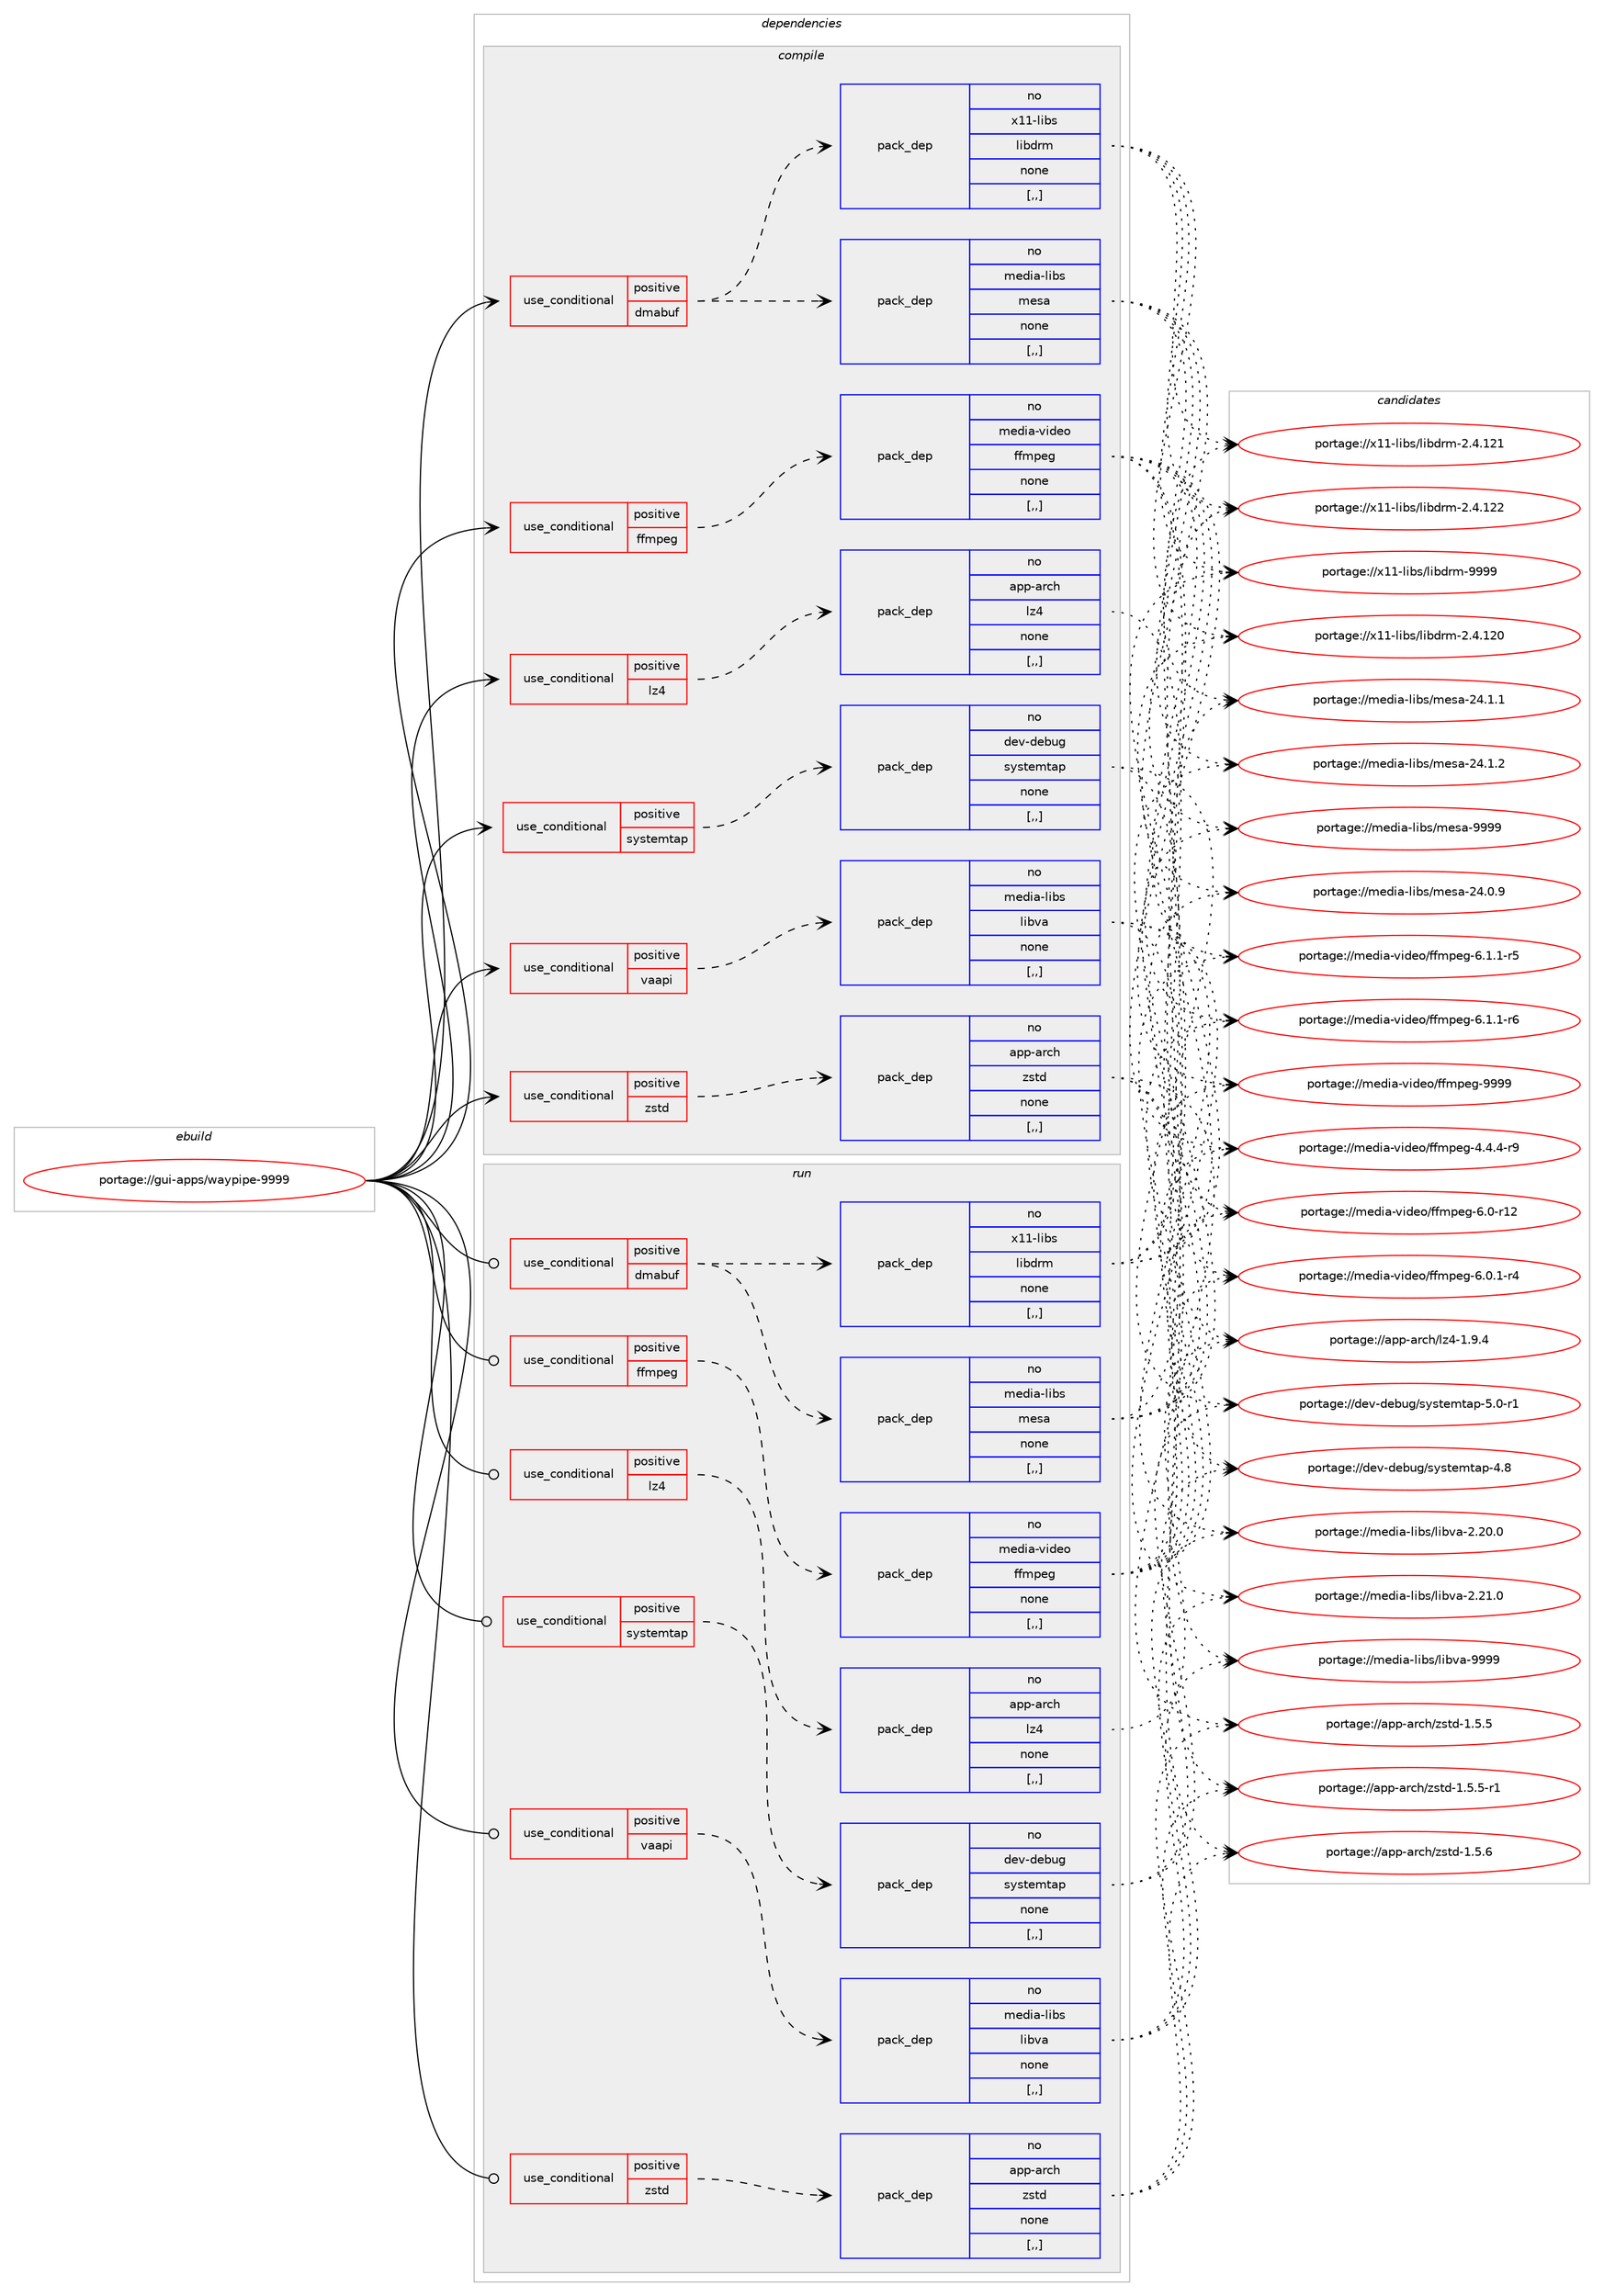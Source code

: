 digraph prolog {

# *************
# Graph options
# *************

newrank=true;
concentrate=true;
compound=true;
graph [rankdir=LR,fontname=Helvetica,fontsize=10,ranksep=1.5];#, ranksep=2.5, nodesep=0.2];
edge  [arrowhead=vee];
node  [fontname=Helvetica,fontsize=10];

# **********
# The ebuild
# **********

subgraph cluster_leftcol {
color=gray;
rank=same;
label=<<i>ebuild</i>>;
id [label="portage://gui-apps/waypipe-9999", color=red, width=4, href="../gui-apps/waypipe-9999.svg"];
}

# ****************
# The dependencies
# ****************

subgraph cluster_midcol {
color=gray;
label=<<i>dependencies</i>>;
subgraph cluster_compile {
fillcolor="#eeeeee";
style=filled;
label=<<i>compile</i>>;
subgraph cond64896 {
dependency238314 [label=<<TABLE BORDER="0" CELLBORDER="1" CELLSPACING="0" CELLPADDING="4"><TR><TD ROWSPAN="3" CELLPADDING="10">use_conditional</TD></TR><TR><TD>positive</TD></TR><TR><TD>dmabuf</TD></TR></TABLE>>, shape=none, color=red];
subgraph pack171871 {
dependency238315 [label=<<TABLE BORDER="0" CELLBORDER="1" CELLSPACING="0" CELLPADDING="4" WIDTH="220"><TR><TD ROWSPAN="6" CELLPADDING="30">pack_dep</TD></TR><TR><TD WIDTH="110">no</TD></TR><TR><TD>media-libs</TD></TR><TR><TD>mesa</TD></TR><TR><TD>none</TD></TR><TR><TD>[,,]</TD></TR></TABLE>>, shape=none, color=blue];
}
dependency238314:e -> dependency238315:w [weight=20,style="dashed",arrowhead="vee"];
subgraph pack171872 {
dependency238316 [label=<<TABLE BORDER="0" CELLBORDER="1" CELLSPACING="0" CELLPADDING="4" WIDTH="220"><TR><TD ROWSPAN="6" CELLPADDING="30">pack_dep</TD></TR><TR><TD WIDTH="110">no</TD></TR><TR><TD>x11-libs</TD></TR><TR><TD>libdrm</TD></TR><TR><TD>none</TD></TR><TR><TD>[,,]</TD></TR></TABLE>>, shape=none, color=blue];
}
dependency238314:e -> dependency238316:w [weight=20,style="dashed",arrowhead="vee"];
}
id:e -> dependency238314:w [weight=20,style="solid",arrowhead="vee"];
subgraph cond64897 {
dependency238317 [label=<<TABLE BORDER="0" CELLBORDER="1" CELLSPACING="0" CELLPADDING="4"><TR><TD ROWSPAN="3" CELLPADDING="10">use_conditional</TD></TR><TR><TD>positive</TD></TR><TR><TD>ffmpeg</TD></TR></TABLE>>, shape=none, color=red];
subgraph pack171873 {
dependency238318 [label=<<TABLE BORDER="0" CELLBORDER="1" CELLSPACING="0" CELLPADDING="4" WIDTH="220"><TR><TD ROWSPAN="6" CELLPADDING="30">pack_dep</TD></TR><TR><TD WIDTH="110">no</TD></TR><TR><TD>media-video</TD></TR><TR><TD>ffmpeg</TD></TR><TR><TD>none</TD></TR><TR><TD>[,,]</TD></TR></TABLE>>, shape=none, color=blue];
}
dependency238317:e -> dependency238318:w [weight=20,style="dashed",arrowhead="vee"];
}
id:e -> dependency238317:w [weight=20,style="solid",arrowhead="vee"];
subgraph cond64898 {
dependency238319 [label=<<TABLE BORDER="0" CELLBORDER="1" CELLSPACING="0" CELLPADDING="4"><TR><TD ROWSPAN="3" CELLPADDING="10">use_conditional</TD></TR><TR><TD>positive</TD></TR><TR><TD>lz4</TD></TR></TABLE>>, shape=none, color=red];
subgraph pack171874 {
dependency238320 [label=<<TABLE BORDER="0" CELLBORDER="1" CELLSPACING="0" CELLPADDING="4" WIDTH="220"><TR><TD ROWSPAN="6" CELLPADDING="30">pack_dep</TD></TR><TR><TD WIDTH="110">no</TD></TR><TR><TD>app-arch</TD></TR><TR><TD>lz4</TD></TR><TR><TD>none</TD></TR><TR><TD>[,,]</TD></TR></TABLE>>, shape=none, color=blue];
}
dependency238319:e -> dependency238320:w [weight=20,style="dashed",arrowhead="vee"];
}
id:e -> dependency238319:w [weight=20,style="solid",arrowhead="vee"];
subgraph cond64899 {
dependency238321 [label=<<TABLE BORDER="0" CELLBORDER="1" CELLSPACING="0" CELLPADDING="4"><TR><TD ROWSPAN="3" CELLPADDING="10">use_conditional</TD></TR><TR><TD>positive</TD></TR><TR><TD>systemtap</TD></TR></TABLE>>, shape=none, color=red];
subgraph pack171875 {
dependency238322 [label=<<TABLE BORDER="0" CELLBORDER="1" CELLSPACING="0" CELLPADDING="4" WIDTH="220"><TR><TD ROWSPAN="6" CELLPADDING="30">pack_dep</TD></TR><TR><TD WIDTH="110">no</TD></TR><TR><TD>dev-debug</TD></TR><TR><TD>systemtap</TD></TR><TR><TD>none</TD></TR><TR><TD>[,,]</TD></TR></TABLE>>, shape=none, color=blue];
}
dependency238321:e -> dependency238322:w [weight=20,style="dashed",arrowhead="vee"];
}
id:e -> dependency238321:w [weight=20,style="solid",arrowhead="vee"];
subgraph cond64900 {
dependency238323 [label=<<TABLE BORDER="0" CELLBORDER="1" CELLSPACING="0" CELLPADDING="4"><TR><TD ROWSPAN="3" CELLPADDING="10">use_conditional</TD></TR><TR><TD>positive</TD></TR><TR><TD>vaapi</TD></TR></TABLE>>, shape=none, color=red];
subgraph pack171876 {
dependency238324 [label=<<TABLE BORDER="0" CELLBORDER="1" CELLSPACING="0" CELLPADDING="4" WIDTH="220"><TR><TD ROWSPAN="6" CELLPADDING="30">pack_dep</TD></TR><TR><TD WIDTH="110">no</TD></TR><TR><TD>media-libs</TD></TR><TR><TD>libva</TD></TR><TR><TD>none</TD></TR><TR><TD>[,,]</TD></TR></TABLE>>, shape=none, color=blue];
}
dependency238323:e -> dependency238324:w [weight=20,style="dashed",arrowhead="vee"];
}
id:e -> dependency238323:w [weight=20,style="solid",arrowhead="vee"];
subgraph cond64901 {
dependency238325 [label=<<TABLE BORDER="0" CELLBORDER="1" CELLSPACING="0" CELLPADDING="4"><TR><TD ROWSPAN="3" CELLPADDING="10">use_conditional</TD></TR><TR><TD>positive</TD></TR><TR><TD>zstd</TD></TR></TABLE>>, shape=none, color=red];
subgraph pack171877 {
dependency238326 [label=<<TABLE BORDER="0" CELLBORDER="1" CELLSPACING="0" CELLPADDING="4" WIDTH="220"><TR><TD ROWSPAN="6" CELLPADDING="30">pack_dep</TD></TR><TR><TD WIDTH="110">no</TD></TR><TR><TD>app-arch</TD></TR><TR><TD>zstd</TD></TR><TR><TD>none</TD></TR><TR><TD>[,,]</TD></TR></TABLE>>, shape=none, color=blue];
}
dependency238325:e -> dependency238326:w [weight=20,style="dashed",arrowhead="vee"];
}
id:e -> dependency238325:w [weight=20,style="solid",arrowhead="vee"];
}
subgraph cluster_compileandrun {
fillcolor="#eeeeee";
style=filled;
label=<<i>compile and run</i>>;
}
subgraph cluster_run {
fillcolor="#eeeeee";
style=filled;
label=<<i>run</i>>;
subgraph cond64902 {
dependency238327 [label=<<TABLE BORDER="0" CELLBORDER="1" CELLSPACING="0" CELLPADDING="4"><TR><TD ROWSPAN="3" CELLPADDING="10">use_conditional</TD></TR><TR><TD>positive</TD></TR><TR><TD>dmabuf</TD></TR></TABLE>>, shape=none, color=red];
subgraph pack171878 {
dependency238328 [label=<<TABLE BORDER="0" CELLBORDER="1" CELLSPACING="0" CELLPADDING="4" WIDTH="220"><TR><TD ROWSPAN="6" CELLPADDING="30">pack_dep</TD></TR><TR><TD WIDTH="110">no</TD></TR><TR><TD>media-libs</TD></TR><TR><TD>mesa</TD></TR><TR><TD>none</TD></TR><TR><TD>[,,]</TD></TR></TABLE>>, shape=none, color=blue];
}
dependency238327:e -> dependency238328:w [weight=20,style="dashed",arrowhead="vee"];
subgraph pack171879 {
dependency238329 [label=<<TABLE BORDER="0" CELLBORDER="1" CELLSPACING="0" CELLPADDING="4" WIDTH="220"><TR><TD ROWSPAN="6" CELLPADDING="30">pack_dep</TD></TR><TR><TD WIDTH="110">no</TD></TR><TR><TD>x11-libs</TD></TR><TR><TD>libdrm</TD></TR><TR><TD>none</TD></TR><TR><TD>[,,]</TD></TR></TABLE>>, shape=none, color=blue];
}
dependency238327:e -> dependency238329:w [weight=20,style="dashed",arrowhead="vee"];
}
id:e -> dependency238327:w [weight=20,style="solid",arrowhead="odot"];
subgraph cond64903 {
dependency238330 [label=<<TABLE BORDER="0" CELLBORDER="1" CELLSPACING="0" CELLPADDING="4"><TR><TD ROWSPAN="3" CELLPADDING="10">use_conditional</TD></TR><TR><TD>positive</TD></TR><TR><TD>ffmpeg</TD></TR></TABLE>>, shape=none, color=red];
subgraph pack171880 {
dependency238331 [label=<<TABLE BORDER="0" CELLBORDER="1" CELLSPACING="0" CELLPADDING="4" WIDTH="220"><TR><TD ROWSPAN="6" CELLPADDING="30">pack_dep</TD></TR><TR><TD WIDTH="110">no</TD></TR><TR><TD>media-video</TD></TR><TR><TD>ffmpeg</TD></TR><TR><TD>none</TD></TR><TR><TD>[,,]</TD></TR></TABLE>>, shape=none, color=blue];
}
dependency238330:e -> dependency238331:w [weight=20,style="dashed",arrowhead="vee"];
}
id:e -> dependency238330:w [weight=20,style="solid",arrowhead="odot"];
subgraph cond64904 {
dependency238332 [label=<<TABLE BORDER="0" CELLBORDER="1" CELLSPACING="0" CELLPADDING="4"><TR><TD ROWSPAN="3" CELLPADDING="10">use_conditional</TD></TR><TR><TD>positive</TD></TR><TR><TD>lz4</TD></TR></TABLE>>, shape=none, color=red];
subgraph pack171881 {
dependency238333 [label=<<TABLE BORDER="0" CELLBORDER="1" CELLSPACING="0" CELLPADDING="4" WIDTH="220"><TR><TD ROWSPAN="6" CELLPADDING="30">pack_dep</TD></TR><TR><TD WIDTH="110">no</TD></TR><TR><TD>app-arch</TD></TR><TR><TD>lz4</TD></TR><TR><TD>none</TD></TR><TR><TD>[,,]</TD></TR></TABLE>>, shape=none, color=blue];
}
dependency238332:e -> dependency238333:w [weight=20,style="dashed",arrowhead="vee"];
}
id:e -> dependency238332:w [weight=20,style="solid",arrowhead="odot"];
subgraph cond64905 {
dependency238334 [label=<<TABLE BORDER="0" CELLBORDER="1" CELLSPACING="0" CELLPADDING="4"><TR><TD ROWSPAN="3" CELLPADDING="10">use_conditional</TD></TR><TR><TD>positive</TD></TR><TR><TD>systemtap</TD></TR></TABLE>>, shape=none, color=red];
subgraph pack171882 {
dependency238335 [label=<<TABLE BORDER="0" CELLBORDER="1" CELLSPACING="0" CELLPADDING="4" WIDTH="220"><TR><TD ROWSPAN="6" CELLPADDING="30">pack_dep</TD></TR><TR><TD WIDTH="110">no</TD></TR><TR><TD>dev-debug</TD></TR><TR><TD>systemtap</TD></TR><TR><TD>none</TD></TR><TR><TD>[,,]</TD></TR></TABLE>>, shape=none, color=blue];
}
dependency238334:e -> dependency238335:w [weight=20,style="dashed",arrowhead="vee"];
}
id:e -> dependency238334:w [weight=20,style="solid",arrowhead="odot"];
subgraph cond64906 {
dependency238336 [label=<<TABLE BORDER="0" CELLBORDER="1" CELLSPACING="0" CELLPADDING="4"><TR><TD ROWSPAN="3" CELLPADDING="10">use_conditional</TD></TR><TR><TD>positive</TD></TR><TR><TD>vaapi</TD></TR></TABLE>>, shape=none, color=red];
subgraph pack171883 {
dependency238337 [label=<<TABLE BORDER="0" CELLBORDER="1" CELLSPACING="0" CELLPADDING="4" WIDTH="220"><TR><TD ROWSPAN="6" CELLPADDING="30">pack_dep</TD></TR><TR><TD WIDTH="110">no</TD></TR><TR><TD>media-libs</TD></TR><TR><TD>libva</TD></TR><TR><TD>none</TD></TR><TR><TD>[,,]</TD></TR></TABLE>>, shape=none, color=blue];
}
dependency238336:e -> dependency238337:w [weight=20,style="dashed",arrowhead="vee"];
}
id:e -> dependency238336:w [weight=20,style="solid",arrowhead="odot"];
subgraph cond64907 {
dependency238338 [label=<<TABLE BORDER="0" CELLBORDER="1" CELLSPACING="0" CELLPADDING="4"><TR><TD ROWSPAN="3" CELLPADDING="10">use_conditional</TD></TR><TR><TD>positive</TD></TR><TR><TD>zstd</TD></TR></TABLE>>, shape=none, color=red];
subgraph pack171884 {
dependency238339 [label=<<TABLE BORDER="0" CELLBORDER="1" CELLSPACING="0" CELLPADDING="4" WIDTH="220"><TR><TD ROWSPAN="6" CELLPADDING="30">pack_dep</TD></TR><TR><TD WIDTH="110">no</TD></TR><TR><TD>app-arch</TD></TR><TR><TD>zstd</TD></TR><TR><TD>none</TD></TR><TR><TD>[,,]</TD></TR></TABLE>>, shape=none, color=blue];
}
dependency238338:e -> dependency238339:w [weight=20,style="dashed",arrowhead="vee"];
}
id:e -> dependency238338:w [weight=20,style="solid",arrowhead="odot"];
}
}

# **************
# The candidates
# **************

subgraph cluster_choices {
rank=same;
color=gray;
label=<<i>candidates</i>>;

subgraph choice171871 {
color=black;
nodesep=1;
choice109101100105974510810598115471091011159745505246484657 [label="portage://media-libs/mesa-24.0.9", color=red, width=4,href="../media-libs/mesa-24.0.9.svg"];
choice109101100105974510810598115471091011159745505246494649 [label="portage://media-libs/mesa-24.1.1", color=red, width=4,href="../media-libs/mesa-24.1.1.svg"];
choice109101100105974510810598115471091011159745505246494650 [label="portage://media-libs/mesa-24.1.2", color=red, width=4,href="../media-libs/mesa-24.1.2.svg"];
choice10910110010597451081059811547109101115974557575757 [label="portage://media-libs/mesa-9999", color=red, width=4,href="../media-libs/mesa-9999.svg"];
dependency238315:e -> choice109101100105974510810598115471091011159745505246484657:w [style=dotted,weight="100"];
dependency238315:e -> choice109101100105974510810598115471091011159745505246494649:w [style=dotted,weight="100"];
dependency238315:e -> choice109101100105974510810598115471091011159745505246494650:w [style=dotted,weight="100"];
dependency238315:e -> choice10910110010597451081059811547109101115974557575757:w [style=dotted,weight="100"];
}
subgraph choice171872 {
color=black;
nodesep=1;
choice1204949451081059811547108105981001141094550465246495048 [label="portage://x11-libs/libdrm-2.4.120", color=red, width=4,href="../x11-libs/libdrm-2.4.120.svg"];
choice1204949451081059811547108105981001141094550465246495049 [label="portage://x11-libs/libdrm-2.4.121", color=red, width=4,href="../x11-libs/libdrm-2.4.121.svg"];
choice1204949451081059811547108105981001141094550465246495050 [label="portage://x11-libs/libdrm-2.4.122", color=red, width=4,href="../x11-libs/libdrm-2.4.122.svg"];
choice1204949451081059811547108105981001141094557575757 [label="portage://x11-libs/libdrm-9999", color=red, width=4,href="../x11-libs/libdrm-9999.svg"];
dependency238316:e -> choice1204949451081059811547108105981001141094550465246495048:w [style=dotted,weight="100"];
dependency238316:e -> choice1204949451081059811547108105981001141094550465246495049:w [style=dotted,weight="100"];
dependency238316:e -> choice1204949451081059811547108105981001141094550465246495050:w [style=dotted,weight="100"];
dependency238316:e -> choice1204949451081059811547108105981001141094557575757:w [style=dotted,weight="100"];
}
subgraph choice171873 {
color=black;
nodesep=1;
choice1091011001059745118105100101111471021021091121011034552465246524511457 [label="portage://media-video/ffmpeg-4.4.4-r9", color=red, width=4,href="../media-video/ffmpeg-4.4.4-r9.svg"];
choice10910110010597451181051001011114710210210911210110345544648451144950 [label="portage://media-video/ffmpeg-6.0-r12", color=red, width=4,href="../media-video/ffmpeg-6.0-r12.svg"];
choice1091011001059745118105100101111471021021091121011034554464846494511452 [label="portage://media-video/ffmpeg-6.0.1-r4", color=red, width=4,href="../media-video/ffmpeg-6.0.1-r4.svg"];
choice1091011001059745118105100101111471021021091121011034554464946494511453 [label="portage://media-video/ffmpeg-6.1.1-r5", color=red, width=4,href="../media-video/ffmpeg-6.1.1-r5.svg"];
choice1091011001059745118105100101111471021021091121011034554464946494511454 [label="portage://media-video/ffmpeg-6.1.1-r6", color=red, width=4,href="../media-video/ffmpeg-6.1.1-r6.svg"];
choice1091011001059745118105100101111471021021091121011034557575757 [label="portage://media-video/ffmpeg-9999", color=red, width=4,href="../media-video/ffmpeg-9999.svg"];
dependency238318:e -> choice1091011001059745118105100101111471021021091121011034552465246524511457:w [style=dotted,weight="100"];
dependency238318:e -> choice10910110010597451181051001011114710210210911210110345544648451144950:w [style=dotted,weight="100"];
dependency238318:e -> choice1091011001059745118105100101111471021021091121011034554464846494511452:w [style=dotted,weight="100"];
dependency238318:e -> choice1091011001059745118105100101111471021021091121011034554464946494511453:w [style=dotted,weight="100"];
dependency238318:e -> choice1091011001059745118105100101111471021021091121011034554464946494511454:w [style=dotted,weight="100"];
dependency238318:e -> choice1091011001059745118105100101111471021021091121011034557575757:w [style=dotted,weight="100"];
}
subgraph choice171874 {
color=black;
nodesep=1;
choice971121124597114991044710812252454946574652 [label="portage://app-arch/lz4-1.9.4", color=red, width=4,href="../app-arch/lz4-1.9.4.svg"];
dependency238320:e -> choice971121124597114991044710812252454946574652:w [style=dotted,weight="100"];
}
subgraph choice171875 {
color=black;
nodesep=1;
choice1001011184510010198117103471151211151161011091169711245524656 [label="portage://dev-debug/systemtap-4.8", color=red, width=4,href="../dev-debug/systemtap-4.8.svg"];
choice10010111845100101981171034711512111511610110911697112455346484511449 [label="portage://dev-debug/systemtap-5.0-r1", color=red, width=4,href="../dev-debug/systemtap-5.0-r1.svg"];
dependency238322:e -> choice1001011184510010198117103471151211151161011091169711245524656:w [style=dotted,weight="100"];
dependency238322:e -> choice10010111845100101981171034711512111511610110911697112455346484511449:w [style=dotted,weight="100"];
}
subgraph choice171876 {
color=black;
nodesep=1;
choice10910110010597451081059811547108105981189745504650484648 [label="portage://media-libs/libva-2.20.0", color=red, width=4,href="../media-libs/libva-2.20.0.svg"];
choice10910110010597451081059811547108105981189745504650494648 [label="portage://media-libs/libva-2.21.0", color=red, width=4,href="../media-libs/libva-2.21.0.svg"];
choice1091011001059745108105981154710810598118974557575757 [label="portage://media-libs/libva-9999", color=red, width=4,href="../media-libs/libva-9999.svg"];
dependency238324:e -> choice10910110010597451081059811547108105981189745504650484648:w [style=dotted,weight="100"];
dependency238324:e -> choice10910110010597451081059811547108105981189745504650494648:w [style=dotted,weight="100"];
dependency238324:e -> choice1091011001059745108105981154710810598118974557575757:w [style=dotted,weight="100"];
}
subgraph choice171877 {
color=black;
nodesep=1;
choice9711211245971149910447122115116100454946534653 [label="portage://app-arch/zstd-1.5.5", color=red, width=4,href="../app-arch/zstd-1.5.5.svg"];
choice97112112459711499104471221151161004549465346534511449 [label="portage://app-arch/zstd-1.5.5-r1", color=red, width=4,href="../app-arch/zstd-1.5.5-r1.svg"];
choice9711211245971149910447122115116100454946534654 [label="portage://app-arch/zstd-1.5.6", color=red, width=4,href="../app-arch/zstd-1.5.6.svg"];
dependency238326:e -> choice9711211245971149910447122115116100454946534653:w [style=dotted,weight="100"];
dependency238326:e -> choice97112112459711499104471221151161004549465346534511449:w [style=dotted,weight="100"];
dependency238326:e -> choice9711211245971149910447122115116100454946534654:w [style=dotted,weight="100"];
}
subgraph choice171878 {
color=black;
nodesep=1;
choice109101100105974510810598115471091011159745505246484657 [label="portage://media-libs/mesa-24.0.9", color=red, width=4,href="../media-libs/mesa-24.0.9.svg"];
choice109101100105974510810598115471091011159745505246494649 [label="portage://media-libs/mesa-24.1.1", color=red, width=4,href="../media-libs/mesa-24.1.1.svg"];
choice109101100105974510810598115471091011159745505246494650 [label="portage://media-libs/mesa-24.1.2", color=red, width=4,href="../media-libs/mesa-24.1.2.svg"];
choice10910110010597451081059811547109101115974557575757 [label="portage://media-libs/mesa-9999", color=red, width=4,href="../media-libs/mesa-9999.svg"];
dependency238328:e -> choice109101100105974510810598115471091011159745505246484657:w [style=dotted,weight="100"];
dependency238328:e -> choice109101100105974510810598115471091011159745505246494649:w [style=dotted,weight="100"];
dependency238328:e -> choice109101100105974510810598115471091011159745505246494650:w [style=dotted,weight="100"];
dependency238328:e -> choice10910110010597451081059811547109101115974557575757:w [style=dotted,weight="100"];
}
subgraph choice171879 {
color=black;
nodesep=1;
choice1204949451081059811547108105981001141094550465246495048 [label="portage://x11-libs/libdrm-2.4.120", color=red, width=4,href="../x11-libs/libdrm-2.4.120.svg"];
choice1204949451081059811547108105981001141094550465246495049 [label="portage://x11-libs/libdrm-2.4.121", color=red, width=4,href="../x11-libs/libdrm-2.4.121.svg"];
choice1204949451081059811547108105981001141094550465246495050 [label="portage://x11-libs/libdrm-2.4.122", color=red, width=4,href="../x11-libs/libdrm-2.4.122.svg"];
choice1204949451081059811547108105981001141094557575757 [label="portage://x11-libs/libdrm-9999", color=red, width=4,href="../x11-libs/libdrm-9999.svg"];
dependency238329:e -> choice1204949451081059811547108105981001141094550465246495048:w [style=dotted,weight="100"];
dependency238329:e -> choice1204949451081059811547108105981001141094550465246495049:w [style=dotted,weight="100"];
dependency238329:e -> choice1204949451081059811547108105981001141094550465246495050:w [style=dotted,weight="100"];
dependency238329:e -> choice1204949451081059811547108105981001141094557575757:w [style=dotted,weight="100"];
}
subgraph choice171880 {
color=black;
nodesep=1;
choice1091011001059745118105100101111471021021091121011034552465246524511457 [label="portage://media-video/ffmpeg-4.4.4-r9", color=red, width=4,href="../media-video/ffmpeg-4.4.4-r9.svg"];
choice10910110010597451181051001011114710210210911210110345544648451144950 [label="portage://media-video/ffmpeg-6.0-r12", color=red, width=4,href="../media-video/ffmpeg-6.0-r12.svg"];
choice1091011001059745118105100101111471021021091121011034554464846494511452 [label="portage://media-video/ffmpeg-6.0.1-r4", color=red, width=4,href="../media-video/ffmpeg-6.0.1-r4.svg"];
choice1091011001059745118105100101111471021021091121011034554464946494511453 [label="portage://media-video/ffmpeg-6.1.1-r5", color=red, width=4,href="../media-video/ffmpeg-6.1.1-r5.svg"];
choice1091011001059745118105100101111471021021091121011034554464946494511454 [label="portage://media-video/ffmpeg-6.1.1-r6", color=red, width=4,href="../media-video/ffmpeg-6.1.1-r6.svg"];
choice1091011001059745118105100101111471021021091121011034557575757 [label="portage://media-video/ffmpeg-9999", color=red, width=4,href="../media-video/ffmpeg-9999.svg"];
dependency238331:e -> choice1091011001059745118105100101111471021021091121011034552465246524511457:w [style=dotted,weight="100"];
dependency238331:e -> choice10910110010597451181051001011114710210210911210110345544648451144950:w [style=dotted,weight="100"];
dependency238331:e -> choice1091011001059745118105100101111471021021091121011034554464846494511452:w [style=dotted,weight="100"];
dependency238331:e -> choice1091011001059745118105100101111471021021091121011034554464946494511453:w [style=dotted,weight="100"];
dependency238331:e -> choice1091011001059745118105100101111471021021091121011034554464946494511454:w [style=dotted,weight="100"];
dependency238331:e -> choice1091011001059745118105100101111471021021091121011034557575757:w [style=dotted,weight="100"];
}
subgraph choice171881 {
color=black;
nodesep=1;
choice971121124597114991044710812252454946574652 [label="portage://app-arch/lz4-1.9.4", color=red, width=4,href="../app-arch/lz4-1.9.4.svg"];
dependency238333:e -> choice971121124597114991044710812252454946574652:w [style=dotted,weight="100"];
}
subgraph choice171882 {
color=black;
nodesep=1;
choice1001011184510010198117103471151211151161011091169711245524656 [label="portage://dev-debug/systemtap-4.8", color=red, width=4,href="../dev-debug/systemtap-4.8.svg"];
choice10010111845100101981171034711512111511610110911697112455346484511449 [label="portage://dev-debug/systemtap-5.0-r1", color=red, width=4,href="../dev-debug/systemtap-5.0-r1.svg"];
dependency238335:e -> choice1001011184510010198117103471151211151161011091169711245524656:w [style=dotted,weight="100"];
dependency238335:e -> choice10010111845100101981171034711512111511610110911697112455346484511449:w [style=dotted,weight="100"];
}
subgraph choice171883 {
color=black;
nodesep=1;
choice10910110010597451081059811547108105981189745504650484648 [label="portage://media-libs/libva-2.20.0", color=red, width=4,href="../media-libs/libva-2.20.0.svg"];
choice10910110010597451081059811547108105981189745504650494648 [label="portage://media-libs/libva-2.21.0", color=red, width=4,href="../media-libs/libva-2.21.0.svg"];
choice1091011001059745108105981154710810598118974557575757 [label="portage://media-libs/libva-9999", color=red, width=4,href="../media-libs/libva-9999.svg"];
dependency238337:e -> choice10910110010597451081059811547108105981189745504650484648:w [style=dotted,weight="100"];
dependency238337:e -> choice10910110010597451081059811547108105981189745504650494648:w [style=dotted,weight="100"];
dependency238337:e -> choice1091011001059745108105981154710810598118974557575757:w [style=dotted,weight="100"];
}
subgraph choice171884 {
color=black;
nodesep=1;
choice9711211245971149910447122115116100454946534653 [label="portage://app-arch/zstd-1.5.5", color=red, width=4,href="../app-arch/zstd-1.5.5.svg"];
choice97112112459711499104471221151161004549465346534511449 [label="portage://app-arch/zstd-1.5.5-r1", color=red, width=4,href="../app-arch/zstd-1.5.5-r1.svg"];
choice9711211245971149910447122115116100454946534654 [label="portage://app-arch/zstd-1.5.6", color=red, width=4,href="../app-arch/zstd-1.5.6.svg"];
dependency238339:e -> choice9711211245971149910447122115116100454946534653:w [style=dotted,weight="100"];
dependency238339:e -> choice97112112459711499104471221151161004549465346534511449:w [style=dotted,weight="100"];
dependency238339:e -> choice9711211245971149910447122115116100454946534654:w [style=dotted,weight="100"];
}
}

}
